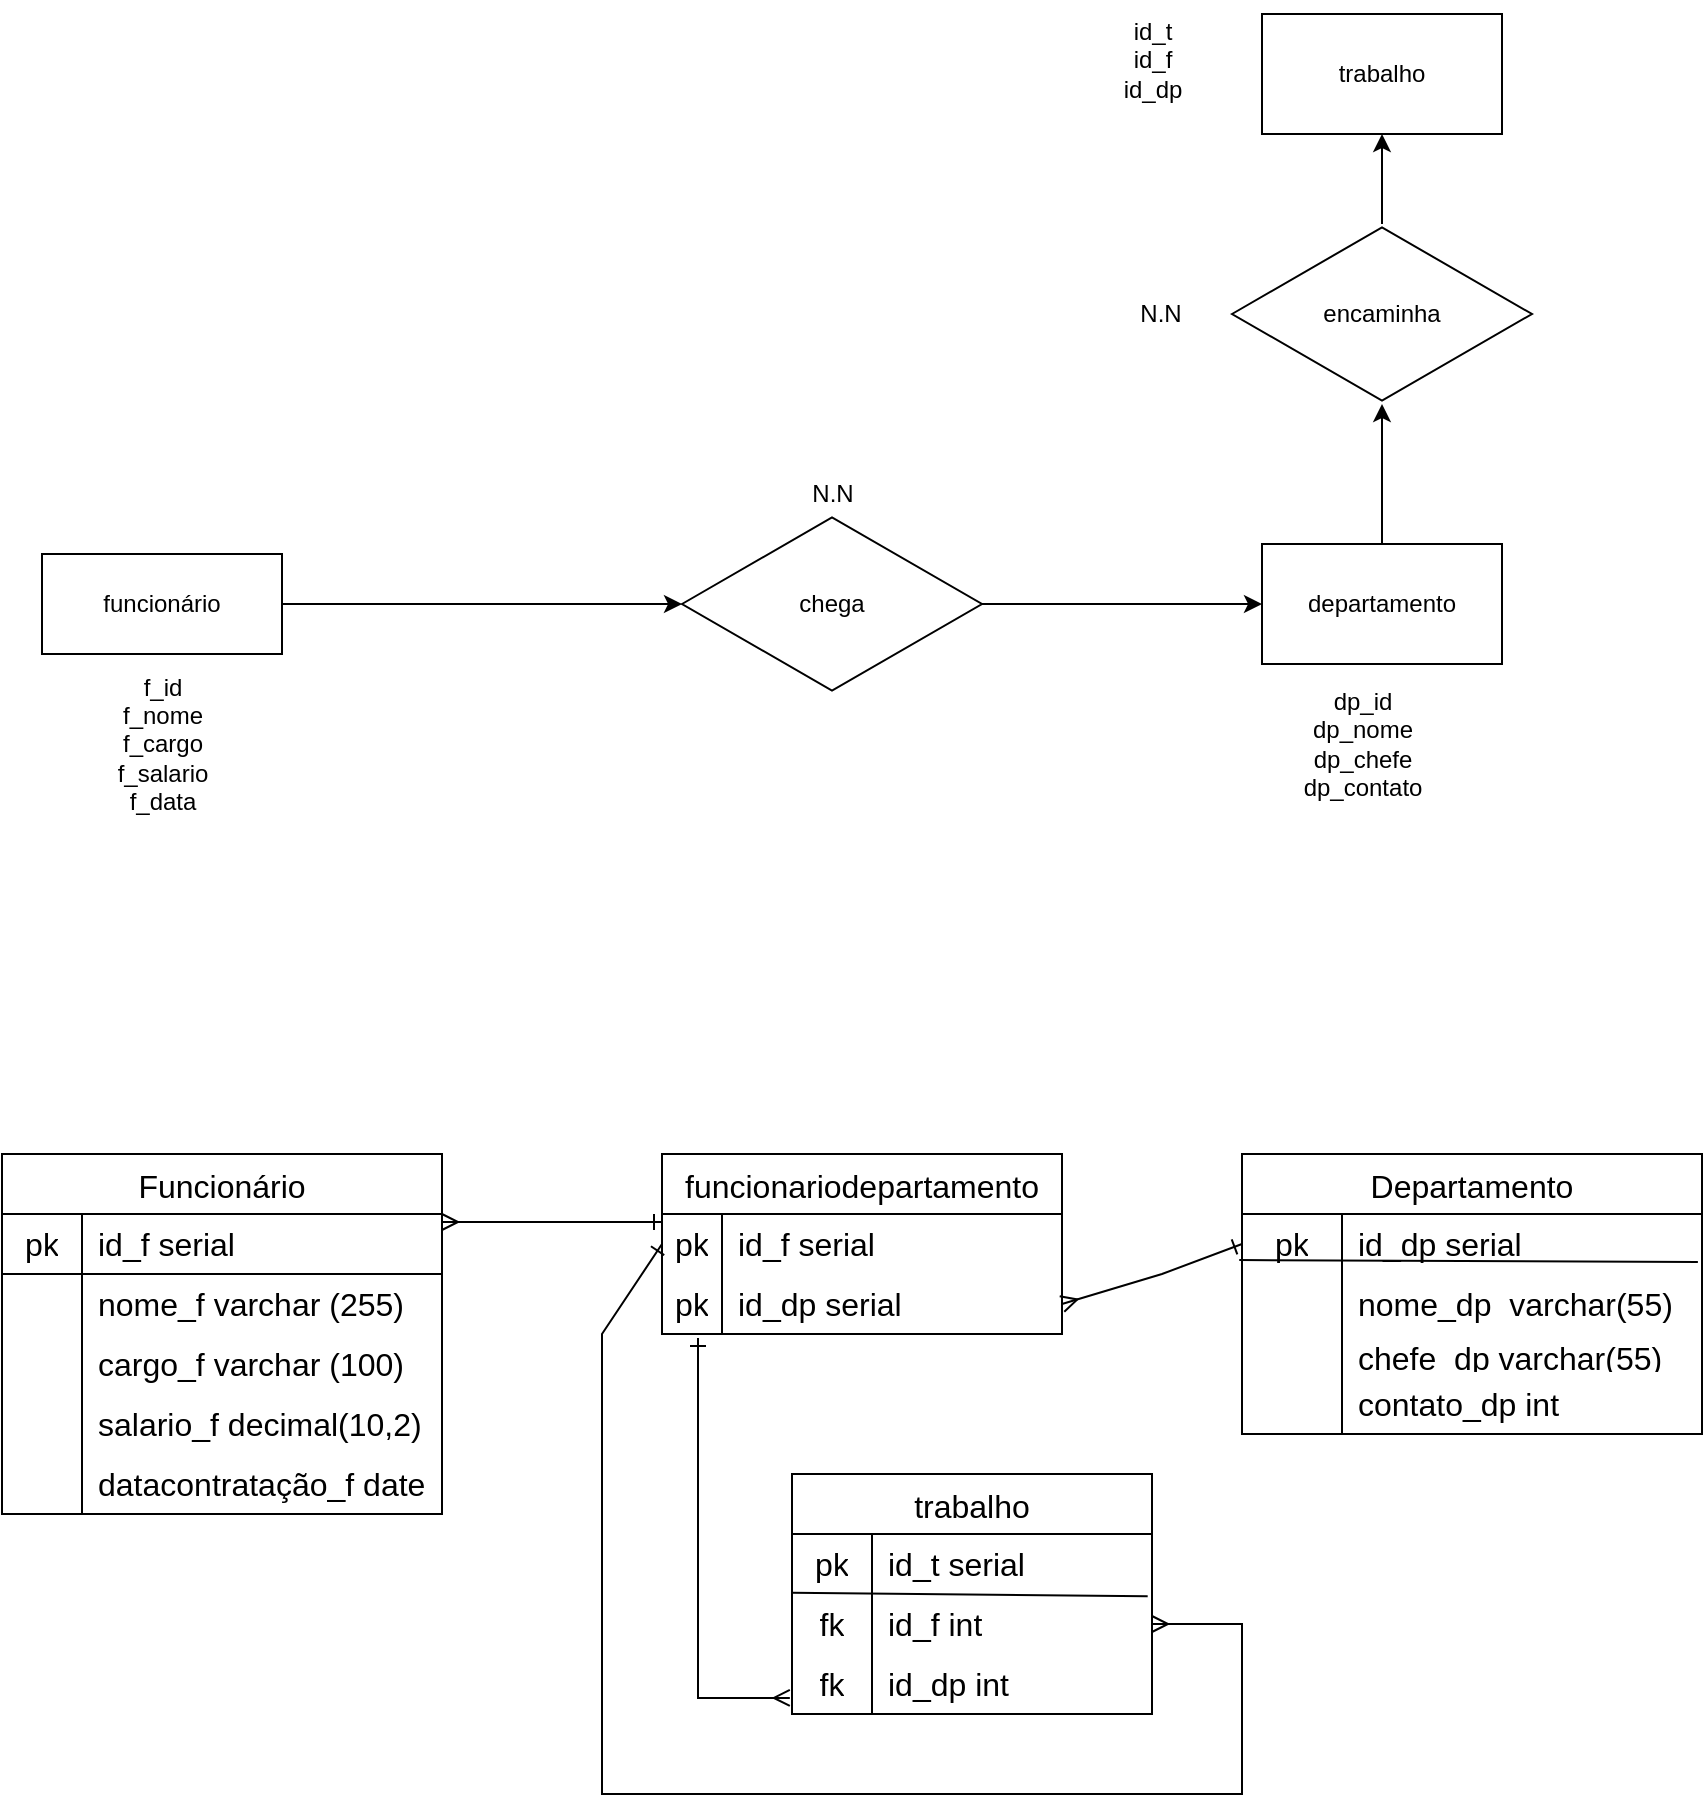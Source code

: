 <mxfile version="21.6.8" type="device" pages="2">
  <diagram name="Página-1" id="xRSZf2q6v3WYyJKhwntL">
    <mxGraphModel dx="1578" dy="1618" grid="1" gridSize="10" guides="1" tooltips="1" connect="1" arrows="1" fold="1" page="1" pageScale="1" pageWidth="827" pageHeight="1169" math="0" shadow="0">
      <root>
        <mxCell id="0" />
        <mxCell id="1" parent="0" />
        <mxCell id="KwkCEnjqsBI0xMlXJlrK-5" style="edgeStyle=orthogonalEdgeStyle;rounded=0;orthogonalLoop=1;jettySize=auto;html=1;exitX=1;exitY=0.5;exitDx=0;exitDy=0;entryX=0;entryY=0.5;entryDx=0;entryDy=0;entryPerimeter=0;" parent="1" target="KwkCEnjqsBI0xMlXJlrK-2" edge="1">
          <mxGeometry relative="1" as="geometry">
            <mxPoint x="220" y="274" as="targetPoint" />
            <mxPoint y="270" as="sourcePoint" />
            <Array as="points">
              <mxPoint y="275" />
            </Array>
          </mxGeometry>
        </mxCell>
        <mxCell id="KwkCEnjqsBI0xMlXJlrK-1" value="funcionário" style="rounded=0;whiteSpace=wrap;html=1;" parent="1" vertex="1">
          <mxGeometry x="-120" y="250" width="120" height="50" as="geometry" />
        </mxCell>
        <mxCell id="KwkCEnjqsBI0xMlXJlrK-6" style="edgeStyle=orthogonalEdgeStyle;rounded=0;orthogonalLoop=1;jettySize=auto;html=1;entryX=0;entryY=0.5;entryDx=0;entryDy=0;" parent="1" source="KwkCEnjqsBI0xMlXJlrK-2" target="KwkCEnjqsBI0xMlXJlrK-4" edge="1">
          <mxGeometry relative="1" as="geometry">
            <mxPoint x="480" y="275" as="targetPoint" />
          </mxGeometry>
        </mxCell>
        <mxCell id="KwkCEnjqsBI0xMlXJlrK-2" value="chega" style="html=1;whiteSpace=wrap;aspect=fixed;shape=isoRectangle;" parent="1" vertex="1">
          <mxGeometry x="200" y="230" width="150" height="90" as="geometry" />
        </mxCell>
        <mxCell id="F8A2SGX3eF5nWl-AF4YG-2" style="edgeStyle=orthogonalEdgeStyle;rounded=0;orthogonalLoop=1;jettySize=auto;html=1;exitX=0.5;exitY=0;exitDx=0;exitDy=0;" edge="1" parent="1" source="KwkCEnjqsBI0xMlXJlrK-4" target="F8A2SGX3eF5nWl-AF4YG-3">
          <mxGeometry relative="1" as="geometry">
            <mxPoint x="550" y="130" as="targetPoint" />
          </mxGeometry>
        </mxCell>
        <mxCell id="KwkCEnjqsBI0xMlXJlrK-4" value="departamento" style="rounded=0;whiteSpace=wrap;html=1;" parent="1" vertex="1">
          <mxGeometry x="490" y="245" width="120" height="60" as="geometry" />
        </mxCell>
        <mxCell id="F7vOfHAC1QHO5p9kZ2rM-2" value="N.N" style="text;html=1;align=center;verticalAlign=middle;resizable=0;points=[];autosize=1;strokeColor=none;fillColor=none;" parent="1" vertex="1">
          <mxGeometry x="255" y="205" width="40" height="30" as="geometry" />
        </mxCell>
        <mxCell id="F7vOfHAC1QHO5p9kZ2rM-4" value="f_id&lt;br&gt;f_nome&lt;br&gt;f_cargo&lt;br&gt;f_salario&lt;br&gt;f_data" style="text;html=1;align=center;verticalAlign=middle;resizable=0;points=[];autosize=1;strokeColor=none;fillColor=none;" parent="1" vertex="1">
          <mxGeometry x="-95" y="300" width="70" height="90" as="geometry" />
        </mxCell>
        <mxCell id="F7vOfHAC1QHO5p9kZ2rM-10" value="dp_id&lt;br&gt;dp_nome&lt;br&gt;dp_chefe&lt;br&gt;dp_contato" style="text;html=1;align=center;verticalAlign=middle;resizable=0;points=[];autosize=1;strokeColor=none;fillColor=none;" parent="1" vertex="1">
          <mxGeometry x="500" y="310" width="80" height="70" as="geometry" />
        </mxCell>
        <mxCell id="F7vOfHAC1QHO5p9kZ2rM-11" value="Funcionário" style="shape=table;startSize=30;container=1;collapsible=0;childLayout=tableLayout;fixedRows=1;rowLines=0;fontStyle=0;strokeColor=default;fontSize=16;" parent="1" vertex="1">
          <mxGeometry x="-140" y="550" width="220" height="180" as="geometry" />
        </mxCell>
        <mxCell id="F7vOfHAC1QHO5p9kZ2rM-12" value="" style="shape=tableRow;horizontal=0;startSize=0;swimlaneHead=0;swimlaneBody=0;top=0;left=0;bottom=0;right=0;collapsible=0;dropTarget=0;fillColor=none;points=[[0,0.5],[1,0.5]];portConstraint=eastwest;strokeColor=inherit;fontSize=16;" parent="F7vOfHAC1QHO5p9kZ2rM-11" vertex="1">
          <mxGeometry y="30" width="220" height="30" as="geometry" />
        </mxCell>
        <mxCell id="F7vOfHAC1QHO5p9kZ2rM-13" value="pk" style="shape=partialRectangle;html=1;whiteSpace=wrap;connectable=0;fillColor=none;top=0;left=0;bottom=0;right=0;overflow=hidden;pointerEvents=1;strokeColor=inherit;fontSize=16;" parent="F7vOfHAC1QHO5p9kZ2rM-12" vertex="1">
          <mxGeometry width="40" height="30" as="geometry">
            <mxRectangle width="40" height="30" as="alternateBounds" />
          </mxGeometry>
        </mxCell>
        <mxCell id="F7vOfHAC1QHO5p9kZ2rM-14" value="id_f serial" style="shape=partialRectangle;html=1;whiteSpace=wrap;connectable=0;fillColor=none;top=0;left=0;bottom=0;right=0;align=left;spacingLeft=6;overflow=hidden;strokeColor=inherit;fontSize=16;" parent="F7vOfHAC1QHO5p9kZ2rM-12" vertex="1">
          <mxGeometry x="40" width="180" height="30" as="geometry">
            <mxRectangle width="180" height="30" as="alternateBounds" />
          </mxGeometry>
        </mxCell>
        <mxCell id="F7vOfHAC1QHO5p9kZ2rM-15" value="" style="shape=tableRow;horizontal=0;startSize=0;swimlaneHead=0;swimlaneBody=0;top=0;left=0;bottom=0;right=0;collapsible=0;dropTarget=0;fillColor=none;points=[[0,0.5],[1,0.5]];portConstraint=eastwest;strokeColor=inherit;fontSize=16;" parent="F7vOfHAC1QHO5p9kZ2rM-11" vertex="1">
          <mxGeometry y="60" width="220" height="30" as="geometry" />
        </mxCell>
        <mxCell id="F7vOfHAC1QHO5p9kZ2rM-16" value="" style="shape=partialRectangle;html=1;whiteSpace=wrap;connectable=0;fillColor=none;top=0;left=0;bottom=0;right=0;overflow=hidden;strokeColor=inherit;fontSize=16;" parent="F7vOfHAC1QHO5p9kZ2rM-15" vertex="1">
          <mxGeometry width="40" height="30" as="geometry">
            <mxRectangle width="40" height="30" as="alternateBounds" />
          </mxGeometry>
        </mxCell>
        <mxCell id="F7vOfHAC1QHO5p9kZ2rM-17" value="nome_f varchar (255)" style="shape=partialRectangle;html=1;whiteSpace=wrap;connectable=0;fillColor=none;top=0;left=0;bottom=0;right=0;align=left;spacingLeft=6;overflow=hidden;strokeColor=inherit;fontSize=16;" parent="F7vOfHAC1QHO5p9kZ2rM-15" vertex="1">
          <mxGeometry x="40" width="180" height="30" as="geometry">
            <mxRectangle width="180" height="30" as="alternateBounds" />
          </mxGeometry>
        </mxCell>
        <mxCell id="F7vOfHAC1QHO5p9kZ2rM-18" value="" style="shape=tableRow;horizontal=0;startSize=0;swimlaneHead=0;swimlaneBody=0;top=0;left=0;bottom=0;right=0;collapsible=0;dropTarget=0;fillColor=none;points=[[0,0.5],[1,0.5]];portConstraint=eastwest;strokeColor=inherit;fontSize=16;" parent="F7vOfHAC1QHO5p9kZ2rM-11" vertex="1">
          <mxGeometry y="90" width="220" height="30" as="geometry" />
        </mxCell>
        <mxCell id="F7vOfHAC1QHO5p9kZ2rM-19" value="" style="shape=partialRectangle;html=1;whiteSpace=wrap;connectable=0;fillColor=none;top=0;left=0;bottom=0;right=0;overflow=hidden;strokeColor=inherit;fontSize=16;" parent="F7vOfHAC1QHO5p9kZ2rM-18" vertex="1">
          <mxGeometry width="40" height="30" as="geometry">
            <mxRectangle width="40" height="30" as="alternateBounds" />
          </mxGeometry>
        </mxCell>
        <mxCell id="F7vOfHAC1QHO5p9kZ2rM-20" value="cargo_f varchar (100)" style="shape=partialRectangle;html=1;whiteSpace=wrap;connectable=0;fillColor=none;top=0;left=0;bottom=0;right=0;align=left;spacingLeft=6;overflow=hidden;strokeColor=inherit;fontSize=16;" parent="F7vOfHAC1QHO5p9kZ2rM-18" vertex="1">
          <mxGeometry x="40" width="180" height="30" as="geometry">
            <mxRectangle width="180" height="30" as="alternateBounds" />
          </mxGeometry>
        </mxCell>
        <mxCell id="F7vOfHAC1QHO5p9kZ2rM-53" value="" style="shape=tableRow;horizontal=0;startSize=0;swimlaneHead=0;swimlaneBody=0;top=0;left=0;bottom=0;right=0;collapsible=0;dropTarget=0;fillColor=none;points=[[0,0.5],[1,0.5]];portConstraint=eastwest;strokeColor=inherit;fontSize=16;" parent="F7vOfHAC1QHO5p9kZ2rM-11" vertex="1">
          <mxGeometry y="120" width="220" height="30" as="geometry" />
        </mxCell>
        <mxCell id="F7vOfHAC1QHO5p9kZ2rM-54" value="" style="shape=partialRectangle;html=1;whiteSpace=wrap;connectable=0;fillColor=none;top=0;left=0;bottom=0;right=0;overflow=hidden;strokeColor=inherit;fontSize=16;" parent="F7vOfHAC1QHO5p9kZ2rM-53" vertex="1">
          <mxGeometry width="40" height="30" as="geometry">
            <mxRectangle width="40" height="30" as="alternateBounds" />
          </mxGeometry>
        </mxCell>
        <mxCell id="F7vOfHAC1QHO5p9kZ2rM-55" value="salario_f decimal(10,2)" style="shape=partialRectangle;html=1;whiteSpace=wrap;connectable=0;fillColor=none;top=0;left=0;bottom=0;right=0;align=left;spacingLeft=6;overflow=hidden;strokeColor=inherit;fontSize=16;" parent="F7vOfHAC1QHO5p9kZ2rM-53" vertex="1">
          <mxGeometry x="40" width="180" height="30" as="geometry">
            <mxRectangle width="180" height="30" as="alternateBounds" />
          </mxGeometry>
        </mxCell>
        <mxCell id="F7vOfHAC1QHO5p9kZ2rM-69" value="" style="shape=tableRow;horizontal=0;startSize=0;swimlaneHead=0;swimlaneBody=0;top=0;left=0;bottom=0;right=0;collapsible=0;dropTarget=0;fillColor=none;points=[[0,0.5],[1,0.5]];portConstraint=eastwest;strokeColor=inherit;fontSize=16;" parent="F7vOfHAC1QHO5p9kZ2rM-11" vertex="1">
          <mxGeometry y="150" width="220" height="30" as="geometry" />
        </mxCell>
        <mxCell id="F7vOfHAC1QHO5p9kZ2rM-70" value="" style="shape=partialRectangle;html=1;whiteSpace=wrap;connectable=0;fillColor=none;top=0;left=0;bottom=0;right=0;overflow=hidden;strokeColor=inherit;fontSize=16;" parent="F7vOfHAC1QHO5p9kZ2rM-69" vertex="1">
          <mxGeometry width="40" height="30" as="geometry">
            <mxRectangle width="40" height="30" as="alternateBounds" />
          </mxGeometry>
        </mxCell>
        <mxCell id="F7vOfHAC1QHO5p9kZ2rM-71" value="datacontratação_f date" style="shape=partialRectangle;html=1;whiteSpace=wrap;connectable=0;fillColor=none;top=0;left=0;bottom=0;right=0;align=left;spacingLeft=6;overflow=hidden;strokeColor=inherit;fontSize=16;" parent="F7vOfHAC1QHO5p9kZ2rM-69" vertex="1">
          <mxGeometry x="40" width="180" height="30" as="geometry">
            <mxRectangle width="180" height="30" as="alternateBounds" />
          </mxGeometry>
        </mxCell>
        <mxCell id="F7vOfHAC1QHO5p9kZ2rM-72" value="" style="endArrow=none;html=1;rounded=0;entryX=1;entryY=0;entryDx=0;entryDy=0;entryPerimeter=0;exitX=0;exitY=0;exitDx=0;exitDy=0;exitPerimeter=0;" parent="F7vOfHAC1QHO5p9kZ2rM-11" source="F7vOfHAC1QHO5p9kZ2rM-15" target="F7vOfHAC1QHO5p9kZ2rM-15" edge="1">
          <mxGeometry width="50" height="50" relative="1" as="geometry">
            <mxPoint x="60" y="59.5" as="sourcePoint" />
            <mxPoint x="130" y="59.5" as="targetPoint" />
            <Array as="points" />
          </mxGeometry>
        </mxCell>
        <mxCell id="F7vOfHAC1QHO5p9kZ2rM-31" value="funcionariodepartamento" style="shape=table;startSize=30;container=1;collapsible=0;childLayout=tableLayout;fixedRows=1;rowLines=0;fontStyle=0;strokeColor=default;fontSize=16;" parent="1" vertex="1">
          <mxGeometry x="190" y="550" width="200" height="90" as="geometry" />
        </mxCell>
        <mxCell id="F7vOfHAC1QHO5p9kZ2rM-32" value="" style="shape=tableRow;horizontal=0;startSize=0;swimlaneHead=0;swimlaneBody=0;top=0;left=0;bottom=0;right=0;collapsible=0;dropTarget=0;fillColor=none;points=[[0,0.5],[1,0.5]];portConstraint=eastwest;strokeColor=inherit;fontSize=16;" parent="F7vOfHAC1QHO5p9kZ2rM-31" vertex="1">
          <mxGeometry y="30" width="200" height="30" as="geometry" />
        </mxCell>
        <mxCell id="F7vOfHAC1QHO5p9kZ2rM-33" value="pk" style="shape=partialRectangle;html=1;whiteSpace=wrap;connectable=0;fillColor=none;top=0;left=0;bottom=0;right=0;overflow=hidden;pointerEvents=1;strokeColor=inherit;fontSize=16;" parent="F7vOfHAC1QHO5p9kZ2rM-32" vertex="1">
          <mxGeometry width="30" height="30" as="geometry">
            <mxRectangle width="30" height="30" as="alternateBounds" />
          </mxGeometry>
        </mxCell>
        <mxCell id="F7vOfHAC1QHO5p9kZ2rM-34" value="id_f serial" style="shape=partialRectangle;html=1;whiteSpace=wrap;connectable=0;fillColor=none;top=0;left=0;bottom=0;right=0;align=left;spacingLeft=6;overflow=hidden;strokeColor=inherit;fontSize=16;" parent="F7vOfHAC1QHO5p9kZ2rM-32" vertex="1">
          <mxGeometry x="30" width="170" height="30" as="geometry">
            <mxRectangle width="170" height="30" as="alternateBounds" />
          </mxGeometry>
        </mxCell>
        <mxCell id="F7vOfHAC1QHO5p9kZ2rM-35" value="" style="shape=tableRow;horizontal=0;startSize=0;swimlaneHead=0;swimlaneBody=0;top=0;left=0;bottom=0;right=0;collapsible=0;dropTarget=0;fillColor=none;points=[[0,0.5],[1,0.5]];portConstraint=eastwest;strokeColor=inherit;fontSize=16;" parent="F7vOfHAC1QHO5p9kZ2rM-31" vertex="1">
          <mxGeometry y="60" width="200" height="30" as="geometry" />
        </mxCell>
        <mxCell id="F7vOfHAC1QHO5p9kZ2rM-36" value="pk" style="shape=partialRectangle;html=1;whiteSpace=wrap;connectable=0;fillColor=none;top=0;left=0;bottom=0;right=0;overflow=hidden;strokeColor=inherit;fontSize=16;" parent="F7vOfHAC1QHO5p9kZ2rM-35" vertex="1">
          <mxGeometry width="30" height="30" as="geometry">
            <mxRectangle width="30" height="30" as="alternateBounds" />
          </mxGeometry>
        </mxCell>
        <mxCell id="F7vOfHAC1QHO5p9kZ2rM-37" value="id_dp serial" style="shape=partialRectangle;html=1;whiteSpace=wrap;connectable=0;fillColor=none;top=0;left=0;bottom=0;right=0;align=left;spacingLeft=6;overflow=hidden;strokeColor=inherit;fontSize=16;" parent="F7vOfHAC1QHO5p9kZ2rM-35" vertex="1">
          <mxGeometry x="30" width="170" height="30" as="geometry">
            <mxRectangle width="170" height="30" as="alternateBounds" />
          </mxGeometry>
        </mxCell>
        <mxCell id="F7vOfHAC1QHO5p9kZ2rM-41" value="Departamento" style="shape=table;startSize=30;container=1;collapsible=0;childLayout=tableLayout;fixedRows=1;rowLines=0;fontStyle=0;strokeColor=default;fontSize=16;" parent="1" vertex="1">
          <mxGeometry x="480" y="550" width="230" height="140" as="geometry" />
        </mxCell>
        <mxCell id="F7vOfHAC1QHO5p9kZ2rM-42" value="" style="shape=tableRow;horizontal=0;startSize=0;swimlaneHead=0;swimlaneBody=0;top=0;left=0;bottom=0;right=0;collapsible=0;dropTarget=0;fillColor=none;points=[[0,0.5],[1,0.5]];portConstraint=eastwest;strokeColor=inherit;fontSize=16;" parent="F7vOfHAC1QHO5p9kZ2rM-41" vertex="1">
          <mxGeometry y="30" width="230" height="30" as="geometry" />
        </mxCell>
        <mxCell id="F7vOfHAC1QHO5p9kZ2rM-43" value="pk" style="shape=partialRectangle;html=1;whiteSpace=wrap;connectable=0;fillColor=none;top=0;left=0;bottom=0;right=0;overflow=hidden;pointerEvents=1;strokeColor=inherit;fontSize=16;" parent="F7vOfHAC1QHO5p9kZ2rM-42" vertex="1">
          <mxGeometry width="50" height="30" as="geometry">
            <mxRectangle width="50" height="30" as="alternateBounds" />
          </mxGeometry>
        </mxCell>
        <mxCell id="F7vOfHAC1QHO5p9kZ2rM-44" value="id_dp serial" style="shape=partialRectangle;html=1;whiteSpace=wrap;connectable=0;fillColor=none;top=0;left=0;bottom=0;right=0;align=left;spacingLeft=6;overflow=hidden;strokeColor=inherit;fontSize=16;" parent="F7vOfHAC1QHO5p9kZ2rM-42" vertex="1">
          <mxGeometry x="50" width="180" height="30" as="geometry">
            <mxRectangle width="180" height="30" as="alternateBounds" />
          </mxGeometry>
        </mxCell>
        <mxCell id="F7vOfHAC1QHO5p9kZ2rM-74" value="" style="endArrow=none;html=1;rounded=0;exitX=-0.006;exitY=0.767;exitDx=0;exitDy=0;exitPerimeter=0;entryX=0.991;entryY=-0.2;entryDx=0;entryDy=0;entryPerimeter=0;" parent="F7vOfHAC1QHO5p9kZ2rM-41" source="F7vOfHAC1QHO5p9kZ2rM-42" target="F7vOfHAC1QHO5p9kZ2rM-45" edge="1">
          <mxGeometry width="50" height="50" relative="1" as="geometry">
            <mxPoint x="65" y="85" as="sourcePoint" />
            <mxPoint x="180" y="53" as="targetPoint" />
            <Array as="points" />
          </mxGeometry>
        </mxCell>
        <mxCell id="F7vOfHAC1QHO5p9kZ2rM-45" value="" style="shape=tableRow;horizontal=0;startSize=0;swimlaneHead=0;swimlaneBody=0;top=0;left=0;bottom=0;right=0;collapsible=0;dropTarget=0;fillColor=none;points=[[0,0.5],[1,0.5]];portConstraint=eastwest;strokeColor=inherit;fontSize=16;" parent="F7vOfHAC1QHO5p9kZ2rM-41" vertex="1">
          <mxGeometry y="60" width="230" height="30" as="geometry" />
        </mxCell>
        <mxCell id="F7vOfHAC1QHO5p9kZ2rM-46" value="" style="shape=partialRectangle;html=1;whiteSpace=wrap;connectable=0;fillColor=none;top=0;left=0;bottom=0;right=0;overflow=hidden;strokeColor=inherit;fontSize=16;" parent="F7vOfHAC1QHO5p9kZ2rM-45" vertex="1">
          <mxGeometry width="50" height="30" as="geometry">
            <mxRectangle width="50" height="30" as="alternateBounds" />
          </mxGeometry>
        </mxCell>
        <mxCell id="F7vOfHAC1QHO5p9kZ2rM-47" value="nome_dp&amp;nbsp; varchar(55)" style="shape=partialRectangle;html=1;whiteSpace=wrap;connectable=0;fillColor=none;top=0;left=0;bottom=0;right=0;align=left;spacingLeft=6;overflow=hidden;strokeColor=inherit;fontSize=16;" parent="F7vOfHAC1QHO5p9kZ2rM-45" vertex="1">
          <mxGeometry x="50" width="180" height="30" as="geometry">
            <mxRectangle width="180" height="30" as="alternateBounds" />
          </mxGeometry>
        </mxCell>
        <mxCell id="F7vOfHAC1QHO5p9kZ2rM-48" value="" style="shape=tableRow;horizontal=0;startSize=0;swimlaneHead=0;swimlaneBody=0;top=0;left=0;bottom=0;right=0;collapsible=0;dropTarget=0;fillColor=none;points=[[0,0.5],[1,0.5]];portConstraint=eastwest;strokeColor=inherit;fontSize=16;" parent="F7vOfHAC1QHO5p9kZ2rM-41" vertex="1">
          <mxGeometry y="90" width="230" height="20" as="geometry" />
        </mxCell>
        <mxCell id="F7vOfHAC1QHO5p9kZ2rM-49" value="" style="shape=partialRectangle;html=1;whiteSpace=wrap;connectable=0;fillColor=none;top=0;left=0;bottom=0;right=0;overflow=hidden;strokeColor=inherit;fontSize=16;" parent="F7vOfHAC1QHO5p9kZ2rM-48" vertex="1">
          <mxGeometry width="50" height="20" as="geometry">
            <mxRectangle width="50" height="20" as="alternateBounds" />
          </mxGeometry>
        </mxCell>
        <mxCell id="F7vOfHAC1QHO5p9kZ2rM-50" value="chefe_dp varchar(55)" style="shape=partialRectangle;html=1;whiteSpace=wrap;connectable=0;fillColor=none;top=0;left=0;bottom=0;right=0;align=left;spacingLeft=6;overflow=hidden;strokeColor=inherit;fontSize=16;" parent="F7vOfHAC1QHO5p9kZ2rM-48" vertex="1">
          <mxGeometry x="50" width="180" height="20" as="geometry">
            <mxRectangle width="180" height="20" as="alternateBounds" />
          </mxGeometry>
        </mxCell>
        <mxCell id="F7vOfHAC1QHO5p9kZ2rM-75" value="" style="shape=tableRow;horizontal=0;startSize=0;swimlaneHead=0;swimlaneBody=0;top=0;left=0;bottom=0;right=0;collapsible=0;dropTarget=0;fillColor=none;points=[[0,0.5],[1,0.5]];portConstraint=eastwest;strokeColor=inherit;fontSize=16;" parent="F7vOfHAC1QHO5p9kZ2rM-41" vertex="1">
          <mxGeometry y="110" width="230" height="30" as="geometry" />
        </mxCell>
        <mxCell id="F7vOfHAC1QHO5p9kZ2rM-76" value="" style="shape=partialRectangle;html=1;whiteSpace=wrap;connectable=0;fillColor=none;top=0;left=0;bottom=0;right=0;overflow=hidden;strokeColor=inherit;fontSize=16;" parent="F7vOfHAC1QHO5p9kZ2rM-75" vertex="1">
          <mxGeometry width="50" height="30" as="geometry">
            <mxRectangle width="50" height="30" as="alternateBounds" />
          </mxGeometry>
        </mxCell>
        <mxCell id="F7vOfHAC1QHO5p9kZ2rM-77" value="contato_dp int" style="shape=partialRectangle;html=1;whiteSpace=wrap;connectable=0;fillColor=none;top=0;left=0;bottom=0;right=0;align=left;spacingLeft=6;overflow=hidden;strokeColor=inherit;fontSize=16;" parent="F7vOfHAC1QHO5p9kZ2rM-75" vertex="1">
          <mxGeometry x="50" width="180" height="30" as="geometry">
            <mxRectangle width="180" height="30" as="alternateBounds" />
          </mxGeometry>
        </mxCell>
        <mxCell id="F7vOfHAC1QHO5p9kZ2rM-80" value="" style="endArrow=ERone;html=1;rounded=0;startArrow=ERmany;startFill=0;endFill=0;entryX=0;entryY=0.5;entryDx=0;entryDy=0;exitX=1;exitY=0.5;exitDx=0;exitDy=0;" parent="1" source="F7vOfHAC1QHO5p9kZ2rM-35" target="F7vOfHAC1QHO5p9kZ2rM-42" edge="1">
          <mxGeometry width="50" height="50" relative="1" as="geometry">
            <mxPoint x="420" y="640" as="sourcePoint" />
            <mxPoint x="480" y="620" as="targetPoint" />
            <Array as="points">
              <mxPoint x="440" y="610" />
            </Array>
          </mxGeometry>
        </mxCell>
        <mxCell id="F7vOfHAC1QHO5p9kZ2rM-82" value="" style="endArrow=ERone;html=1;rounded=0;entryX=0;entryY=0.5;entryDx=0;entryDy=0;exitX=1;exitY=0.5;exitDx=0;exitDy=0;startArrow=ERmany;startFill=0;endFill=0;" parent="1" edge="1">
          <mxGeometry width="50" height="50" relative="1" as="geometry">
            <mxPoint x="80" y="584" as="sourcePoint" />
            <mxPoint x="190" y="584" as="targetPoint" />
            <Array as="points">
              <mxPoint x="140" y="584" />
            </Array>
          </mxGeometry>
        </mxCell>
        <mxCell id="F8A2SGX3eF5nWl-AF4YG-1" value="" style="endArrow=classic;html=1;rounded=0;" edge="1" parent="1" target="F8A2SGX3eF5nWl-AF4YG-4">
          <mxGeometry width="50" height="50" relative="1" as="geometry">
            <mxPoint x="550" y="85" as="sourcePoint" />
            <mxPoint x="550" y="10" as="targetPoint" />
          </mxGeometry>
        </mxCell>
        <mxCell id="F8A2SGX3eF5nWl-AF4YG-3" value="encaminha" style="html=1;whiteSpace=wrap;aspect=fixed;shape=isoRectangle;" vertex="1" parent="1">
          <mxGeometry x="475" y="85" width="150" height="90" as="geometry" />
        </mxCell>
        <mxCell id="F8A2SGX3eF5nWl-AF4YG-4" value="trabalho" style="rounded=0;whiteSpace=wrap;html=1;" vertex="1" parent="1">
          <mxGeometry x="490" y="-20" width="120" height="60" as="geometry" />
        </mxCell>
        <mxCell id="F8A2SGX3eF5nWl-AF4YG-5" value="id_t&lt;br&gt;id_f&lt;br&gt;id_dp" style="text;html=1;align=center;verticalAlign=middle;resizable=0;points=[];autosize=1;strokeColor=none;fillColor=none;" vertex="1" parent="1">
          <mxGeometry x="410" y="-27" width="50" height="60" as="geometry" />
        </mxCell>
        <mxCell id="F8A2SGX3eF5nWl-AF4YG-6" value="trabalho" style="shape=table;startSize=30;container=1;collapsible=0;childLayout=tableLayout;fixedRows=1;rowLines=0;fontStyle=0;strokeColor=default;fontSize=16;" vertex="1" parent="1">
          <mxGeometry x="255" y="710" width="180" height="120" as="geometry" />
        </mxCell>
        <mxCell id="F8A2SGX3eF5nWl-AF4YG-7" value="" style="shape=tableRow;horizontal=0;startSize=0;swimlaneHead=0;swimlaneBody=0;top=0;left=0;bottom=0;right=0;collapsible=0;dropTarget=0;fillColor=none;points=[[0,0.5],[1,0.5]];portConstraint=eastwest;strokeColor=inherit;fontSize=16;" vertex="1" parent="F8A2SGX3eF5nWl-AF4YG-6">
          <mxGeometry y="30" width="180" height="30" as="geometry" />
        </mxCell>
        <mxCell id="F8A2SGX3eF5nWl-AF4YG-8" value="pk" style="shape=partialRectangle;html=1;whiteSpace=wrap;connectable=0;fillColor=none;top=0;left=0;bottom=0;right=0;overflow=hidden;pointerEvents=1;strokeColor=inherit;fontSize=16;" vertex="1" parent="F8A2SGX3eF5nWl-AF4YG-7">
          <mxGeometry width="40" height="30" as="geometry">
            <mxRectangle width="40" height="30" as="alternateBounds" />
          </mxGeometry>
        </mxCell>
        <mxCell id="F8A2SGX3eF5nWl-AF4YG-9" value="id_t serial" style="shape=partialRectangle;html=1;whiteSpace=wrap;connectable=0;fillColor=none;top=0;left=0;bottom=0;right=0;align=left;spacingLeft=6;overflow=hidden;strokeColor=inherit;fontSize=16;" vertex="1" parent="F8A2SGX3eF5nWl-AF4YG-7">
          <mxGeometry x="40" width="140" height="30" as="geometry">
            <mxRectangle width="140" height="30" as="alternateBounds" />
          </mxGeometry>
        </mxCell>
        <mxCell id="F8A2SGX3eF5nWl-AF4YG-10" value="" style="shape=tableRow;horizontal=0;startSize=0;swimlaneHead=0;swimlaneBody=0;top=0;left=0;bottom=0;right=0;collapsible=0;dropTarget=0;fillColor=none;points=[[0,0.5],[1,0.5]];portConstraint=eastwest;strokeColor=inherit;fontSize=16;" vertex="1" parent="F8A2SGX3eF5nWl-AF4YG-6">
          <mxGeometry y="60" width="180" height="30" as="geometry" />
        </mxCell>
        <mxCell id="F8A2SGX3eF5nWl-AF4YG-11" value="fk" style="shape=partialRectangle;html=1;whiteSpace=wrap;connectable=0;fillColor=none;top=0;left=0;bottom=0;right=0;overflow=hidden;strokeColor=inherit;fontSize=16;" vertex="1" parent="F8A2SGX3eF5nWl-AF4YG-10">
          <mxGeometry width="40" height="30" as="geometry">
            <mxRectangle width="40" height="30" as="alternateBounds" />
          </mxGeometry>
        </mxCell>
        <mxCell id="F8A2SGX3eF5nWl-AF4YG-12" value="id_f int" style="shape=partialRectangle;html=1;whiteSpace=wrap;connectable=0;fillColor=none;top=0;left=0;bottom=0;right=0;align=left;spacingLeft=6;overflow=hidden;strokeColor=inherit;fontSize=16;" vertex="1" parent="F8A2SGX3eF5nWl-AF4YG-10">
          <mxGeometry x="40" width="140" height="30" as="geometry">
            <mxRectangle width="140" height="30" as="alternateBounds" />
          </mxGeometry>
        </mxCell>
        <mxCell id="F8A2SGX3eF5nWl-AF4YG-13" value="" style="shape=tableRow;horizontal=0;startSize=0;swimlaneHead=0;swimlaneBody=0;top=0;left=0;bottom=0;right=0;collapsible=0;dropTarget=0;fillColor=none;points=[[0,0.5],[1,0.5]];portConstraint=eastwest;strokeColor=inherit;fontSize=16;" vertex="1" parent="F8A2SGX3eF5nWl-AF4YG-6">
          <mxGeometry y="90" width="180" height="30" as="geometry" />
        </mxCell>
        <mxCell id="F8A2SGX3eF5nWl-AF4YG-14" value="fk" style="shape=partialRectangle;html=1;whiteSpace=wrap;connectable=0;fillColor=none;top=0;left=0;bottom=0;right=0;overflow=hidden;strokeColor=inherit;fontSize=16;" vertex="1" parent="F8A2SGX3eF5nWl-AF4YG-13">
          <mxGeometry width="40" height="30" as="geometry">
            <mxRectangle width="40" height="30" as="alternateBounds" />
          </mxGeometry>
        </mxCell>
        <mxCell id="F8A2SGX3eF5nWl-AF4YG-15" value="id_dp int" style="shape=partialRectangle;html=1;whiteSpace=wrap;connectable=0;fillColor=none;top=0;left=0;bottom=0;right=0;align=left;spacingLeft=6;overflow=hidden;strokeColor=inherit;fontSize=16;" vertex="1" parent="F8A2SGX3eF5nWl-AF4YG-13">
          <mxGeometry x="40" width="140" height="30" as="geometry">
            <mxRectangle width="140" height="30" as="alternateBounds" />
          </mxGeometry>
        </mxCell>
        <mxCell id="khAtz8JBZcvQ-nwjiqG7-1" value="" style="endArrow=none;html=1;rounded=0;exitX=-0.002;exitY=-0.021;exitDx=0;exitDy=0;exitPerimeter=0;entryX=0.988;entryY=1.039;entryDx=0;entryDy=0;entryPerimeter=0;" edge="1" parent="F8A2SGX3eF5nWl-AF4YG-6" source="F8A2SGX3eF5nWl-AF4YG-10" target="F8A2SGX3eF5nWl-AF4YG-7">
          <mxGeometry width="50" height="50" relative="1" as="geometry">
            <mxPoint x="65" y="85" as="sourcePoint" />
            <mxPoint x="180" y="50" as="targetPoint" />
            <Array as="points" />
          </mxGeometry>
        </mxCell>
        <mxCell id="F8A2SGX3eF5nWl-AF4YG-16" value="" style="endArrow=ERone;html=1;rounded=0;entryX=0.09;entryY=1.067;entryDx=0;entryDy=0;entryPerimeter=0;startArrow=ERmany;startFill=0;exitX=-0.006;exitY=0.733;exitDx=0;exitDy=0;exitPerimeter=0;endFill=0;" edge="1" parent="1" source="F8A2SGX3eF5nWl-AF4YG-13" target="F7vOfHAC1QHO5p9kZ2rM-35">
          <mxGeometry width="50" height="50" relative="1" as="geometry">
            <mxPoint x="208" y="810" as="sourcePoint" />
            <mxPoint x="260" y="640" as="targetPoint" />
            <Array as="points">
              <mxPoint x="208" y="822" />
            </Array>
          </mxGeometry>
        </mxCell>
        <mxCell id="F8A2SGX3eF5nWl-AF4YG-19" value="" style="endArrow=ERone;html=1;rounded=0;entryX=0;entryY=0.5;entryDx=0;entryDy=0;startArrow=ERmany;startFill=0;exitX=1;exitY=0.5;exitDx=0;exitDy=0;endFill=0;" edge="1" parent="1" source="F8A2SGX3eF5nWl-AF4YG-10" target="F7vOfHAC1QHO5p9kZ2rM-32">
          <mxGeometry width="50" height="50" relative="1" as="geometry">
            <mxPoint x="480" y="780" as="sourcePoint" />
            <mxPoint x="260" y="640" as="targetPoint" />
            <Array as="points">
              <mxPoint x="480" y="785" />
              <mxPoint x="480" y="870" />
              <mxPoint x="160" y="870" />
              <mxPoint x="160" y="640" />
            </Array>
          </mxGeometry>
        </mxCell>
        <mxCell id="F8A2SGX3eF5nWl-AF4YG-23" value="N.N" style="text;html=1;align=center;verticalAlign=middle;resizable=0;points=[];autosize=1;strokeColor=none;fillColor=none;" vertex="1" parent="1">
          <mxGeometry x="419" y="115" width="40" height="30" as="geometry" />
        </mxCell>
      </root>
    </mxGraphModel>
  </diagram>
  <diagram id="pjYLlhe-MtM9Zy75-u9C" name="Página-2">
    <mxGraphModel dx="864" dy="516" grid="1" gridSize="10" guides="1" tooltips="1" connect="1" arrows="1" fold="1" page="1" pageScale="1" pageWidth="827" pageHeight="1169" math="0" shadow="0">
      <root>
        <mxCell id="0" />
        <mxCell id="1" parent="0" />
      </root>
    </mxGraphModel>
  </diagram>
</mxfile>
